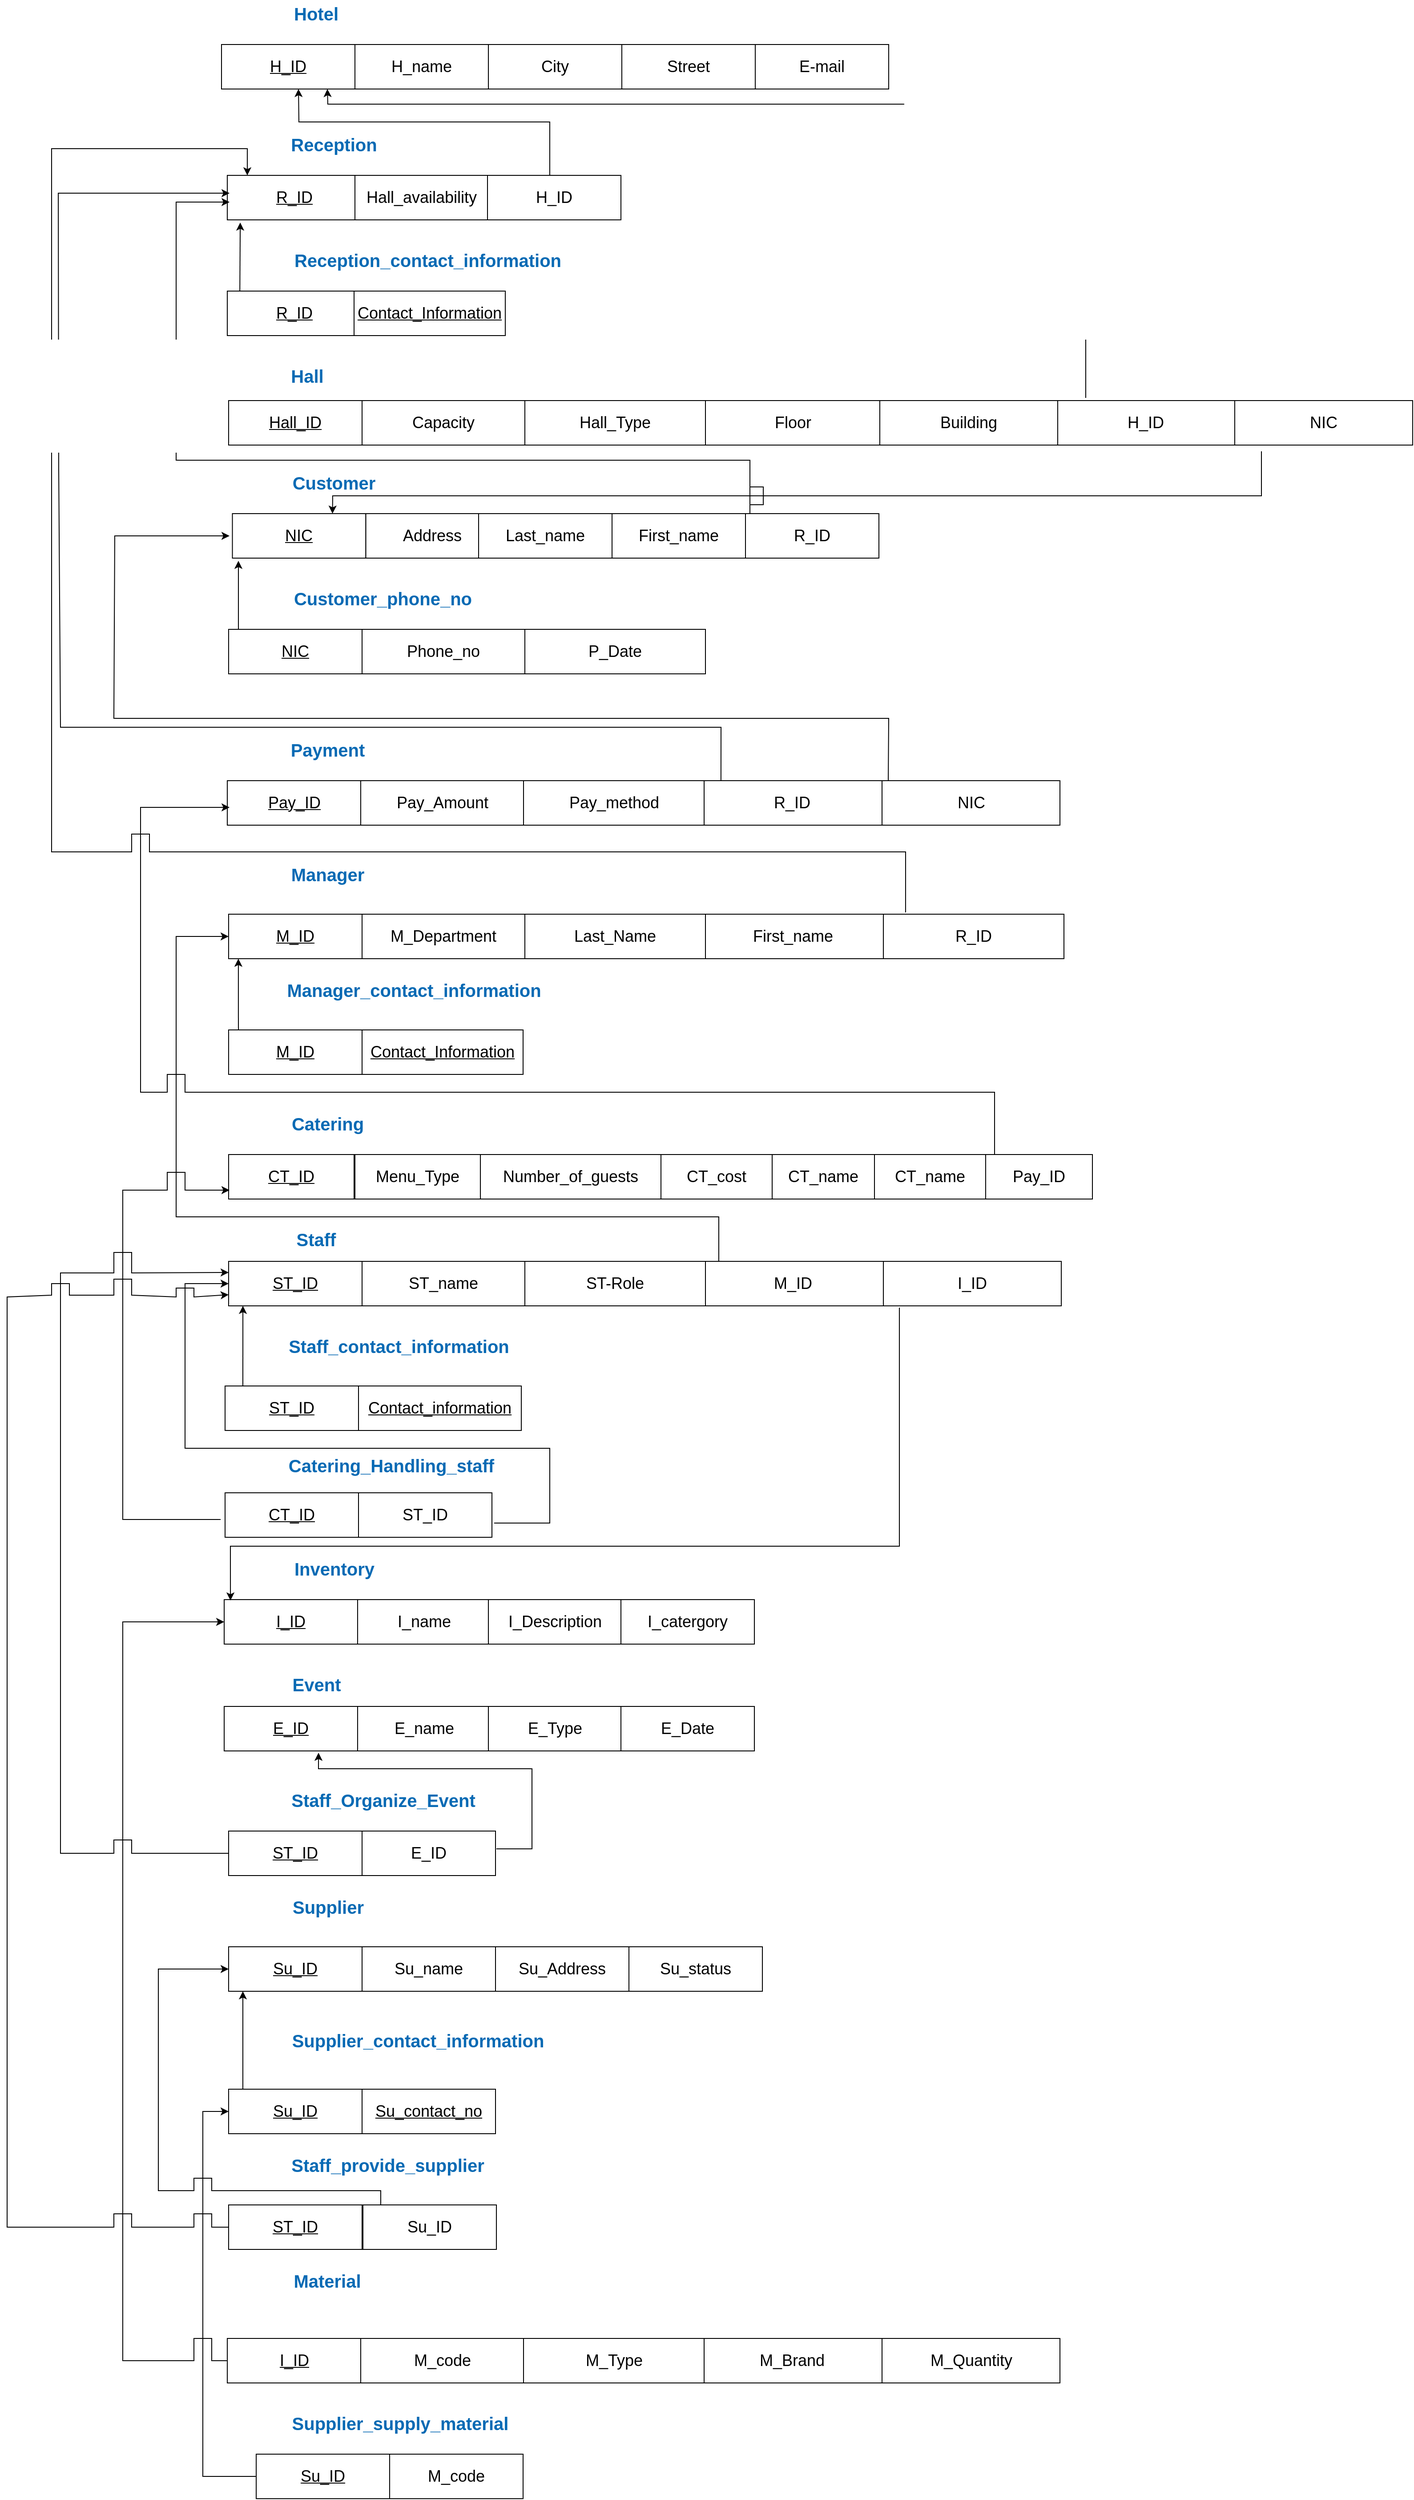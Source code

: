<mxfile version="20.8.16" type="device"><diagram name="Page-1" id="gfE43k25Fu0gXz7qW5rP"><mxGraphModel dx="6961" dy="2128" grid="1" gridSize="10" guides="1" tooltips="1" connect="1" arrows="1" fold="1" page="1" pageScale="1" pageWidth="827" pageHeight="1169" math="0" shadow="0"><root><mxCell id="0"/><mxCell id="1" parent="0"/><mxCell id="5prOxgu2wk9TCK6pIHl--3" value="&lt;font style=&quot;font-size: 18px;&quot;&gt;&lt;u&gt;H_ID&lt;/u&gt;&lt;/font&gt;" style="rounded=0;whiteSpace=wrap;html=1;align=center;" parent="1" vertex="1"><mxGeometry x="-1909" y="80" width="150" height="50" as="geometry"/></mxCell><mxCell id="5prOxgu2wk9TCK6pIHl--4" value="Hotel" style="text;html=1;align=center;verticalAlign=middle;whiteSpace=wrap;rounded=0;fontStyle=1;fontSize=20;fontColor=#086ab4;" parent="1" vertex="1"><mxGeometry x="-1910" y="30" width="215" height="30" as="geometry"/></mxCell><mxCell id="5prOxgu2wk9TCK6pIHl--7" value="&lt;span style=&quot;font-size: 18px;&quot;&gt;City&lt;/span&gt;" style="rounded=0;whiteSpace=wrap;html=1;align=center;" parent="1" vertex="1"><mxGeometry x="-1609" y="80" width="150" height="50" as="geometry"/></mxCell><mxCell id="5prOxgu2wk9TCK6pIHl--10" value="&lt;span style=&quot;font-size: 18px;&quot;&gt;Street&lt;/span&gt;" style="rounded=0;whiteSpace=wrap;html=1;align=center;" parent="1" vertex="1"><mxGeometry x="-1459" y="80" width="150" height="50" as="geometry"/></mxCell><mxCell id="5prOxgu2wk9TCK6pIHl--11" value="&lt;span style=&quot;font-size: 18px;&quot;&gt;H_name&lt;/span&gt;" style="rounded=0;whiteSpace=wrap;html=1;align=center;" parent="1" vertex="1"><mxGeometry x="-1759" y="80" width="150" height="50" as="geometry"/></mxCell><mxCell id="5prOxgu2wk9TCK6pIHl--15" value="&lt;font style=&quot;font-size: 18px;&quot;&gt;E-mail&lt;/font&gt;" style="rounded=0;whiteSpace=wrap;html=1;align=center;" parent="1" vertex="1"><mxGeometry x="-1309" y="80" width="150" height="50" as="geometry"/></mxCell><mxCell id="5prOxgu2wk9TCK6pIHl--16" value="&lt;span style=&quot;font-size: 18px;&quot;&gt;&lt;u&gt;R_ID&lt;/u&gt;&lt;/span&gt;" style="rounded=0;whiteSpace=wrap;html=1;align=center;" parent="1" vertex="1"><mxGeometry x="-1902.5" y="227" width="150" height="50" as="geometry"/></mxCell><mxCell id="5prOxgu2wk9TCK6pIHl--20" value="&lt;font style=&quot;font-size: 18px;&quot;&gt;Hall_availability&lt;/font&gt;" style="rounded=0;whiteSpace=wrap;html=1;align=center;" parent="1" vertex="1"><mxGeometry x="-1759" y="227" width="150" height="50" as="geometry"/></mxCell><mxCell id="5prOxgu2wk9TCK6pIHl--21" value="Reception" style="text;html=1;align=center;verticalAlign=middle;whiteSpace=wrap;rounded=0;fontStyle=1;fontSize=20;fontColor=#086ab4;" parent="1" vertex="1"><mxGeometry x="-1890" y="177" width="215" height="30" as="geometry"/></mxCell><mxCell id="5prOxgu2wk9TCK6pIHl--22" value="&lt;span style=&quot;font-size: 18px;&quot;&gt;&lt;u&gt;R_ID&lt;/u&gt;&lt;/span&gt;" style="rounded=0;whiteSpace=wrap;html=1;align=center;" parent="1" vertex="1"><mxGeometry x="-1902.5" y="357" width="150" height="50" as="geometry"/></mxCell><mxCell id="5prOxgu2wk9TCK6pIHl--23" value="Reception_contact_information" style="text;html=1;align=center;verticalAlign=middle;whiteSpace=wrap;rounded=0;fontStyle=1;fontSize=20;fontColor=#086ab4;" parent="1" vertex="1"><mxGeometry x="-1858.5" y="307" width="362" height="30" as="geometry"/></mxCell><mxCell id="5prOxgu2wk9TCK6pIHl--26" value="&lt;span style=&quot;font-size: 18px;&quot;&gt;&lt;u&gt;Contact_Information&lt;/u&gt;&lt;/span&gt;" style="rounded=0;whiteSpace=wrap;html=1;align=center;" parent="1" vertex="1"><mxGeometry x="-1760" y="357" width="170" height="50" as="geometry"/></mxCell><mxCell id="5prOxgu2wk9TCK6pIHl--28" value="&lt;font style=&quot;font-size: 18px;&quot;&gt;&lt;u&gt;Hall_ID&lt;/u&gt;&lt;/font&gt;" style="rounded=0;whiteSpace=wrap;html=1;align=center;" parent="1" vertex="1"><mxGeometry x="-1901" y="480" width="150" height="50" as="geometry"/></mxCell><mxCell id="5prOxgu2wk9TCK6pIHl--29" value="&lt;span style=&quot;font-size: 18px;&quot;&gt;Floor&lt;/span&gt;" style="rounded=0;whiteSpace=wrap;html=1;align=center;" parent="1" vertex="1"><mxGeometry x="-1368" y="480" width="203" height="50" as="geometry"/></mxCell><mxCell id="5prOxgu2wk9TCK6pIHl--30" value="&lt;span style=&quot;font-size: 18px;&quot;&gt;H_ID&lt;/span&gt;" style="rounded=0;whiteSpace=wrap;html=1;align=center;" parent="1" vertex="1"><mxGeometry x="-970" y="480" width="200" height="50" as="geometry"/></mxCell><mxCell id="5prOxgu2wk9TCK6pIHl--31" value="&lt;span style=&quot;font-size: 18px;&quot;&gt;Capacity&lt;/span&gt;" style="rounded=0;whiteSpace=wrap;html=1;align=center;" parent="1" vertex="1"><mxGeometry x="-1751" y="480" width="183" height="50" as="geometry"/></mxCell><mxCell id="5prOxgu2wk9TCK6pIHl--33" value="Hall" style="text;html=1;align=center;verticalAlign=middle;whiteSpace=wrap;rounded=0;fontStyle=1;fontSize=20;fontColor=#086ab4;" parent="1" vertex="1"><mxGeometry x="-1920" y="437" width="215" height="30" as="geometry"/></mxCell><mxCell id="5prOxgu2wk9TCK6pIHl--34" value="&lt;span style=&quot;font-size: 18px;&quot;&gt;Hall_Type&lt;/span&gt;" style="rounded=0;whiteSpace=wrap;html=1;align=center;" parent="1" vertex="1"><mxGeometry x="-1568" y="480" width="203" height="50" as="geometry"/></mxCell><mxCell id="5prOxgu2wk9TCK6pIHl--40" value="Customer" style="text;html=1;align=center;verticalAlign=middle;whiteSpace=wrap;rounded=0;fontStyle=1;fontSize=20;fontColor=#086ab4;" parent="1" vertex="1"><mxGeometry x="-1890" y="557" width="215" height="30" as="geometry"/></mxCell><mxCell id="5prOxgu2wk9TCK6pIHl--41" value="&lt;u style=&quot;font-size: 18px;&quot;&gt;NIC&lt;/u&gt;" style="rounded=0;whiteSpace=wrap;html=1;align=center;" parent="1" vertex="1"><mxGeometry x="-1896.75" y="607" width="150" height="50" as="geometry"/></mxCell><mxCell id="5prOxgu2wk9TCK6pIHl--42" value="&lt;span style=&quot;font-size: 18px;&quot;&gt;Address&lt;/span&gt;" style="rounded=0;whiteSpace=wrap;html=1;align=center;" parent="1" vertex="1"><mxGeometry x="-1746.75" y="607" width="150" height="50" as="geometry"/></mxCell><mxCell id="5prOxgu2wk9TCK6pIHl--43" value="Customer_phone_no" style="text;html=1;align=center;verticalAlign=middle;whiteSpace=wrap;rounded=0;fontStyle=1;fontSize=20;fontColor=#086ab4;" parent="1" vertex="1"><mxGeometry x="-1835" y="687" width="215" height="30" as="geometry"/></mxCell><mxCell id="5prOxgu2wk9TCK6pIHl--44" value="&lt;font style=&quot;font-size: 18px;&quot;&gt;&lt;u&gt;NIC&lt;/u&gt;&lt;/font&gt;" style="rounded=0;whiteSpace=wrap;html=1;align=center;" parent="1" vertex="1"><mxGeometry x="-1901" y="737" width="150" height="50" as="geometry"/></mxCell><mxCell id="5prOxgu2wk9TCK6pIHl--47" value="&lt;span style=&quot;font-size: 18px;&quot;&gt;Phone_no&lt;/span&gt;" style="rounded=0;whiteSpace=wrap;html=1;align=center;" parent="1" vertex="1"><mxGeometry x="-1751" y="737" width="183" height="50" as="geometry"/></mxCell><mxCell id="5prOxgu2wk9TCK6pIHl--48" value="&lt;span style=&quot;font-size: 18px;&quot;&gt;P_Date&lt;/span&gt;" style="rounded=0;whiteSpace=wrap;html=1;align=center;" parent="1" vertex="1"><mxGeometry x="-1568" y="737" width="203" height="50" as="geometry"/></mxCell><mxCell id="5prOxgu2wk9TCK6pIHl--49" value="Payment" style="text;html=1;align=center;verticalAlign=middle;whiteSpace=wrap;rounded=0;fontStyle=1;fontSize=20;fontColor=#086ab4;" parent="1" vertex="1"><mxGeometry x="-1896.75" y="857" width="215" height="30" as="geometry"/></mxCell><mxCell id="5prOxgu2wk9TCK6pIHl--59" value="Manager" style="text;html=1;align=center;verticalAlign=middle;whiteSpace=wrap;rounded=0;fontStyle=1;fontSize=20;fontColor=#086ab4;" parent="1" vertex="1"><mxGeometry x="-1896.75" y="997" width="215" height="30" as="geometry"/></mxCell><mxCell id="5prOxgu2wk9TCK6pIHl--60" value="&lt;u style=&quot;font-size: 18px;&quot;&gt;M_ID&lt;/u&gt;" style="rounded=0;whiteSpace=wrap;html=1;align=center;" parent="1" vertex="1"><mxGeometry x="-1901" y="1057" width="150" height="50" as="geometry"/></mxCell><mxCell id="5prOxgu2wk9TCK6pIHl--61" value="&lt;span style=&quot;font-size: 18px;&quot;&gt;First_name&lt;/span&gt;" style="rounded=0;whiteSpace=wrap;html=1;align=center;" parent="1" vertex="1"><mxGeometry x="-1368" y="1057" width="203" height="50" as="geometry"/></mxCell><mxCell id="5prOxgu2wk9TCK6pIHl--63" value="&lt;span style=&quot;font-size: 18px;&quot;&gt;M_Department&lt;/span&gt;" style="rounded=0;whiteSpace=wrap;html=1;align=center;" parent="1" vertex="1"><mxGeometry x="-1751" y="1057" width="183" height="50" as="geometry"/></mxCell><mxCell id="5prOxgu2wk9TCK6pIHl--64" value="&lt;span style=&quot;font-size: 18px;&quot;&gt;Last_Name&lt;/span&gt;" style="rounded=0;whiteSpace=wrap;html=1;align=center;" parent="1" vertex="1"><mxGeometry x="-1568" y="1057" width="203" height="50" as="geometry"/></mxCell><mxCell id="5prOxgu2wk9TCK6pIHl--67" value="Manager_contact_information" style="text;html=1;align=center;verticalAlign=middle;whiteSpace=wrap;rounded=0;fontStyle=1;fontSize=20;fontColor=#086ab4;" parent="1" vertex="1"><mxGeometry x="-1800" y="1127" width="215" height="30" as="geometry"/></mxCell><mxCell id="5prOxgu2wk9TCK6pIHl--68" value="Catering" style="text;html=1;align=center;verticalAlign=middle;whiteSpace=wrap;rounded=0;fontStyle=1;fontSize=20;fontColor=#086ab4;" parent="1" vertex="1"><mxGeometry x="-1896.75" y="1277" width="215" height="30" as="geometry"/></mxCell><mxCell id="5prOxgu2wk9TCK6pIHl--70" value="&lt;span style=&quot;font-size: 18px;&quot;&gt;&lt;u&gt;CT_ID&lt;/u&gt;&lt;/span&gt;" style="rounded=0;whiteSpace=wrap;html=1;align=center;" parent="1" vertex="1"><mxGeometry x="-1901" y="1327" width="141" height="50" as="geometry"/></mxCell><mxCell id="5prOxgu2wk9TCK6pIHl--71" value="&lt;span style=&quot;font-size: 18px;&quot;&gt;CT_cost&lt;/span&gt;" style="rounded=0;whiteSpace=wrap;html=1;align=center;" parent="1" vertex="1"><mxGeometry x="-1415" y="1327" width="125" height="50" as="geometry"/></mxCell><mxCell id="5prOxgu2wk9TCK6pIHl--72" value="&lt;span style=&quot;font-size: 18px;&quot;&gt;CT_name&lt;/span&gt;" style="rounded=0;whiteSpace=wrap;html=1;align=center;" parent="1" vertex="1"><mxGeometry x="-1290" y="1327" width="115" height="50" as="geometry"/></mxCell><mxCell id="5prOxgu2wk9TCK6pIHl--73" value="&lt;span style=&quot;font-size: 18px;&quot;&gt;Menu_Type&lt;/span&gt;" style="rounded=0;whiteSpace=wrap;html=1;align=center;" parent="1" vertex="1"><mxGeometry x="-1759" y="1327" width="141" height="50" as="geometry"/></mxCell><mxCell id="5prOxgu2wk9TCK6pIHl--74" value="&lt;span style=&quot;font-size: 18px;&quot;&gt;Number_of_guests&lt;/span&gt;" style="rounded=0;whiteSpace=wrap;html=1;align=center;" parent="1" vertex="1"><mxGeometry x="-1618" y="1327" width="203" height="50" as="geometry"/></mxCell><mxCell id="5prOxgu2wk9TCK6pIHl--75" value="Staff" style="text;html=1;align=center;verticalAlign=middle;whiteSpace=wrap;rounded=0;fontStyle=1;fontSize=20;fontColor=#086ab4;" parent="1" vertex="1"><mxGeometry x="-1910" y="1407" width="215" height="30" as="geometry"/></mxCell><mxCell id="5prOxgu2wk9TCK6pIHl--78" value="Staff_contact_information" style="text;html=1;align=center;verticalAlign=middle;whiteSpace=wrap;rounded=0;fontStyle=1;fontSize=20;fontColor=#086ab4;" parent="1" vertex="1"><mxGeometry x="-1817.5" y="1527" width="215" height="30" as="geometry"/></mxCell><mxCell id="5prOxgu2wk9TCK6pIHl--79" value="&lt;span style=&quot;font-size: 18px;&quot;&gt;&lt;u&gt;ST_ID&lt;/u&gt;&lt;/span&gt;" style="rounded=0;whiteSpace=wrap;html=1;align=center;" parent="1" vertex="1"><mxGeometry x="-1905" y="1587" width="150" height="50" as="geometry"/></mxCell><mxCell id="5prOxgu2wk9TCK6pIHl--82" value="&lt;span style=&quot;font-size: 18px;&quot;&gt;&lt;u&gt;Contact_information&lt;/u&gt;&lt;/span&gt;" style="rounded=0;whiteSpace=wrap;html=1;align=center;" parent="1" vertex="1"><mxGeometry x="-1755" y="1587" width="183" height="50" as="geometry"/></mxCell><mxCell id="5prOxgu2wk9TCK6pIHl--84" value="Catering_Handling_staff" style="text;html=1;align=center;verticalAlign=middle;whiteSpace=wrap;rounded=0;fontStyle=1;fontSize=20;fontColor=#086ab4;" parent="1" vertex="1"><mxGeometry x="-1868" y="1661" width="300" height="30" as="geometry"/></mxCell><mxCell id="5prOxgu2wk9TCK6pIHl--86" value="&lt;u style=&quot;font-size: 18px;&quot;&gt;CT_ID&lt;/u&gt;" style="rounded=0;whiteSpace=wrap;html=1;align=center;" parent="1" vertex="1"><mxGeometry x="-1905" y="1707" width="150" height="50" as="geometry"/></mxCell><mxCell id="5prOxgu2wk9TCK6pIHl--87" value="&lt;span style=&quot;font-size: 18px;&quot;&gt;ST_ID&lt;/span&gt;" style="rounded=0;whiteSpace=wrap;html=1;align=center;" parent="1" vertex="1"><mxGeometry x="-1755" y="1707" width="150" height="50" as="geometry"/></mxCell><mxCell id="5prOxgu2wk9TCK6pIHl--88" value="Inventory" style="text;html=1;align=center;verticalAlign=middle;whiteSpace=wrap;rounded=0;fontStyle=1;fontSize=20;fontColor=#086ab4;" parent="1" vertex="1"><mxGeometry x="-1932.5" y="1777" width="300" height="30" as="geometry"/></mxCell><mxCell id="5prOxgu2wk9TCK6pIHl--89" value="&lt;u style=&quot;font-size: 18px;&quot;&gt;I_ID&lt;/u&gt;" style="rounded=0;whiteSpace=wrap;html=1;align=center;" parent="1" vertex="1"><mxGeometry x="-1906" y="1827" width="150" height="50" as="geometry"/></mxCell><mxCell id="5prOxgu2wk9TCK6pIHl--90" value="&lt;span style=&quot;font-size: 18px;&quot;&gt;I_name&lt;/span&gt;" style="rounded=0;whiteSpace=wrap;html=1;align=center;" parent="1" vertex="1"><mxGeometry x="-1756" y="1827" width="150" height="50" as="geometry"/></mxCell><mxCell id="5prOxgu2wk9TCK6pIHl--91" value="Event" style="text;html=1;align=center;verticalAlign=middle;whiteSpace=wrap;rounded=0;fontStyle=1;fontSize=20;fontColor=#086ab4;" parent="1" vertex="1"><mxGeometry x="-1952.5" y="1907" width="300" height="30" as="geometry"/></mxCell><mxCell id="5prOxgu2wk9TCK6pIHl--96" value="Supplier" style="text;html=1;align=center;verticalAlign=middle;whiteSpace=wrap;rounded=0;fontStyle=1;fontSize=20;fontColor=#086ab4;" parent="1" vertex="1"><mxGeometry x="-1939.25" y="2157" width="300" height="30" as="geometry"/></mxCell><mxCell id="5prOxgu2wk9TCK6pIHl--97" value="&lt;u style=&quot;font-size: 18px;&quot;&gt;Su_ID&lt;/u&gt;" style="rounded=0;whiteSpace=wrap;html=1;align=center;" parent="1" vertex="1"><mxGeometry x="-1901" y="2217" width="150" height="50" as="geometry"/></mxCell><mxCell id="5prOxgu2wk9TCK6pIHl--98" value="&lt;span style=&quot;font-size: 18px;&quot;&gt;Su_name&lt;/span&gt;" style="rounded=0;whiteSpace=wrap;html=1;align=center;" parent="1" vertex="1"><mxGeometry x="-1751" y="2217" width="150" height="50" as="geometry"/></mxCell><mxCell id="5prOxgu2wk9TCK6pIHl--99" value="Supplier_contact_information" style="text;html=1;align=center;verticalAlign=middle;whiteSpace=wrap;rounded=0;fontStyle=1;fontSize=20;fontColor=#086ab4;" parent="1" vertex="1"><mxGeometry x="-1838.5" y="2307" width="300" height="30" as="geometry"/></mxCell><mxCell id="5prOxgu2wk9TCK6pIHl--102" value="Staff_Organize_Event" style="text;html=1;align=center;verticalAlign=middle;whiteSpace=wrap;rounded=0;fontStyle=1;fontSize=20;fontColor=#086ab4;" parent="1" vertex="1"><mxGeometry x="-1877.5" y="2037" width="300" height="30" as="geometry"/></mxCell><mxCell id="5prOxgu2wk9TCK6pIHl--103" value="&lt;u style=&quot;font-size: 18px;&quot;&gt;ST_ID&lt;/u&gt;" style="rounded=0;whiteSpace=wrap;html=1;align=center;" parent="1" vertex="1"><mxGeometry x="-1901" y="2087" width="150" height="50" as="geometry"/></mxCell><mxCell id="5prOxgu2wk9TCK6pIHl--104" value="&lt;span style=&quot;font-size: 18px;&quot;&gt;E_ID&lt;/span&gt;" style="rounded=0;whiteSpace=wrap;html=1;align=center;" parent="1" vertex="1"><mxGeometry x="-1751" y="2087" width="150" height="50" as="geometry"/></mxCell><mxCell id="dpIwAR9enGN6IRgGqqNB-1" value="&lt;font style=&quot;font-size: 18px;&quot;&gt;H_ID&lt;/font&gt;" style="rounded=0;whiteSpace=wrap;html=1;align=center;" parent="1" vertex="1"><mxGeometry x="-1610" y="227" width="150" height="50" as="geometry"/></mxCell><mxCell id="dpIwAR9enGN6IRgGqqNB-4" value="" style="endArrow=classic;html=1;rounded=0;" parent="1" edge="1"><mxGeometry width="50" height="50" relative="1" as="geometry"><mxPoint x="-1540" y="227" as="sourcePoint"/><mxPoint x="-1822.5" y="130" as="targetPoint"/><Array as="points"><mxPoint x="-1540" y="167"/><mxPoint x="-1822" y="167"/></Array></mxGeometry></mxCell><mxCell id="dpIwAR9enGN6IRgGqqNB-5" value="" style="endArrow=classic;html=1;rounded=0;exitX=0.094;exitY=0;exitDx=0;exitDy=0;exitPerimeter=0;entryX=0.097;entryY=1.06;entryDx=0;entryDy=0;entryPerimeter=0;" parent="1" source="5prOxgu2wk9TCK6pIHl--22" target="5prOxgu2wk9TCK6pIHl--16" edge="1"><mxGeometry width="50" height="50" relative="1" as="geometry"><mxPoint x="-1896" y="347" as="sourcePoint"/><mxPoint x="-1888" y="287" as="targetPoint"/><Array as="points"/></mxGeometry></mxCell><mxCell id="7gBAlLhj_SqBRd9Tx1Sm-1" value="&lt;span style=&quot;font-size: 18px;&quot;&gt;Building&lt;/span&gt;" style="rounded=0;whiteSpace=wrap;html=1;align=center;" vertex="1" parent="1"><mxGeometry x="-1169" y="480" width="200" height="50" as="geometry"/></mxCell><mxCell id="7gBAlLhj_SqBRd9Tx1Sm-2" value="&lt;span style=&quot;font-size: 18px;&quot;&gt;NIC&lt;/span&gt;" style="rounded=0;whiteSpace=wrap;html=1;align=center;" vertex="1" parent="1"><mxGeometry x="-770" y="480" width="200" height="50" as="geometry"/></mxCell><mxCell id="7gBAlLhj_SqBRd9Tx1Sm-3" value="&lt;span style=&quot;font-size: 18px;&quot;&gt;Last_name&lt;/span&gt;" style="rounded=0;whiteSpace=wrap;html=1;align=center;" vertex="1" parent="1"><mxGeometry x="-1620" y="607" width="150" height="50" as="geometry"/></mxCell><mxCell id="7gBAlLhj_SqBRd9Tx1Sm-4" value="&lt;span style=&quot;font-size: 18px;&quot;&gt;First_name&lt;/span&gt;" style="rounded=0;whiteSpace=wrap;html=1;align=center;" vertex="1" parent="1"><mxGeometry x="-1470" y="607" width="150" height="50" as="geometry"/></mxCell><mxCell id="7gBAlLhj_SqBRd9Tx1Sm-5" value="&lt;span style=&quot;font-size: 18px;&quot;&gt;R_ID&lt;/span&gt;" style="rounded=0;whiteSpace=wrap;html=1;align=center;" vertex="1" parent="1"><mxGeometry x="-1320" y="607" width="150" height="50" as="geometry"/></mxCell><mxCell id="7gBAlLhj_SqBRd9Tx1Sm-6" value="" style="endArrow=classic;html=1;rounded=0;entryX=0.017;entryY=0.6;entryDx=0;entryDy=0;entryPerimeter=0;" edge="1" parent="1" target="5prOxgu2wk9TCK6pIHl--16"><mxGeometry width="50" height="50" relative="1" as="geometry"><mxPoint x="-1315" y="577" as="sourcePoint"/><mxPoint x="-1910" y="257" as="targetPoint"/><Array as="points"><mxPoint x="-1300" y="577"/><mxPoint x="-1300" y="597"/><mxPoint x="-1315" y="597"/><mxPoint x="-1315" y="607"/><mxPoint x="-1315" y="547"/><mxPoint x="-1960" y="547"/><mxPoint x="-1960" y="257"/></Array></mxGeometry></mxCell><mxCell id="7gBAlLhj_SqBRd9Tx1Sm-8" value="" style="endArrow=classic;html=1;rounded=0;" edge="1" parent="1"><mxGeometry width="50" height="50" relative="1" as="geometry"><mxPoint x="-937.5" y="477" as="sourcePoint"/><mxPoint x="-1790" y="130" as="targetPoint"/><Array as="points"><mxPoint x="-937.5" y="157"/><mxPoint x="-937" y="147"/><mxPoint x="-1789.5" y="147"/></Array></mxGeometry></mxCell><mxCell id="7gBAlLhj_SqBRd9Tx1Sm-9" value="" style="endArrow=classic;html=1;rounded=0;entryX=0.75;entryY=0;entryDx=0;entryDy=0;" edge="1" parent="1" target="5prOxgu2wk9TCK6pIHl--41"><mxGeometry width="50" height="50" relative="1" as="geometry"><mxPoint x="-740" y="537" as="sourcePoint"/><mxPoint x="-1814.25" y="607" as="targetPoint"/><Array as="points"><mxPoint x="-740" y="557"/><mxPoint x="-740" y="587"/><mxPoint x="-1784" y="587"/></Array></mxGeometry></mxCell><mxCell id="7gBAlLhj_SqBRd9Tx1Sm-14" value="" style="endArrow=classic;html=1;rounded=0;exitX=0.108;exitY=0.2;exitDx=0;exitDy=0;exitPerimeter=0;entryX=0.017;entryY=0.4;entryDx=0;entryDy=0;entryPerimeter=0;" edge="1" parent="1" source="7gBAlLhj_SqBRd9Tx1Sm-18" target="5prOxgu2wk9TCK6pIHl--16"><mxGeometry width="50" height="50" relative="1" as="geometry"><mxPoint x="-1347.5" y="862" as="sourcePoint"/><mxPoint x="-1910" y="247" as="targetPoint"/><Array as="points"><mxPoint x="-1347.5" y="847"/><mxPoint x="-1717.5" y="847"/><mxPoint x="-2090" y="847"/><mxPoint x="-2092" y="557"/><mxPoint x="-2092.5" y="247"/></Array></mxGeometry></mxCell><mxCell id="7gBAlLhj_SqBRd9Tx1Sm-17" value="&lt;font style=&quot;font-size: 18px;&quot;&gt;&lt;u&gt;Pay_ID&lt;/u&gt;&lt;/font&gt;" style="rounded=0;whiteSpace=wrap;html=1;align=center;" vertex="1" parent="1"><mxGeometry x="-1902.5" y="907" width="150" height="50" as="geometry"/></mxCell><mxCell id="7gBAlLhj_SqBRd9Tx1Sm-18" value="&lt;span style=&quot;font-size: 18px;&quot;&gt;R_ID&lt;/span&gt;" style="rounded=0;whiteSpace=wrap;html=1;align=center;" vertex="1" parent="1"><mxGeometry x="-1369.5" y="907" width="203" height="50" as="geometry"/></mxCell><mxCell id="7gBAlLhj_SqBRd9Tx1Sm-19" value="&lt;span style=&quot;font-size: 18px;&quot;&gt;NIC&lt;/span&gt;" style="rounded=0;whiteSpace=wrap;html=1;align=center;" vertex="1" parent="1"><mxGeometry x="-1166.5" y="907" width="200" height="50" as="geometry"/></mxCell><mxCell id="7gBAlLhj_SqBRd9Tx1Sm-20" value="&lt;span style=&quot;font-size: 18px;&quot;&gt;Pay_Amount&lt;/span&gt;" style="rounded=0;whiteSpace=wrap;html=1;align=center;" vertex="1" parent="1"><mxGeometry x="-1752.5" y="907" width="183" height="50" as="geometry"/></mxCell><mxCell id="7gBAlLhj_SqBRd9Tx1Sm-21" value="&lt;span style=&quot;font-size: 18px;&quot;&gt;Pay_method&lt;/span&gt;" style="rounded=0;whiteSpace=wrap;html=1;align=center;" vertex="1" parent="1"><mxGeometry x="-1569.5" y="907" width="203" height="50" as="geometry"/></mxCell><mxCell id="7gBAlLhj_SqBRd9Tx1Sm-22" value="" style="endArrow=classic;html=1;rounded=0;" edge="1" parent="1"><mxGeometry width="50" height="50" relative="1" as="geometry"><mxPoint x="-1159.5" y="907" as="sourcePoint"/><mxPoint x="-1900" y="632" as="targetPoint"/><Array as="points"><mxPoint x="-1159" y="837"/><mxPoint x="-2030" y="837"/><mxPoint x="-2029" y="632"/></Array></mxGeometry></mxCell><mxCell id="7gBAlLhj_SqBRd9Tx1Sm-23" value="" style="endArrow=classic;html=1;rounded=0;entryX=0.045;entryY=1.06;entryDx=0;entryDy=0;entryPerimeter=0;" edge="1" parent="1" target="5prOxgu2wk9TCK6pIHl--41"><mxGeometry width="50" height="50" relative="1" as="geometry"><mxPoint x="-1890" y="737" as="sourcePoint"/><mxPoint x="-1840" y="687" as="targetPoint"/></mxGeometry></mxCell><mxCell id="7gBAlLhj_SqBRd9Tx1Sm-24" value="&lt;span style=&quot;font-size: 18px;&quot;&gt;R_ID&lt;/span&gt;" style="rounded=0;whiteSpace=wrap;html=1;align=center;" vertex="1" parent="1"><mxGeometry x="-1165" y="1057" width="203" height="50" as="geometry"/></mxCell><mxCell id="7gBAlLhj_SqBRd9Tx1Sm-25" value="" style="endArrow=classic;html=1;rounded=0;exitX=0.123;exitY=-0.04;exitDx=0;exitDy=0;exitPerimeter=0;entryX=0.15;entryY=0;entryDx=0;entryDy=0;entryPerimeter=0;" edge="1" parent="1" source="7gBAlLhj_SqBRd9Tx1Sm-24" target="5prOxgu2wk9TCK6pIHl--16"><mxGeometry width="50" height="50" relative="1" as="geometry"><mxPoint x="-1140" y="1017" as="sourcePoint"/><mxPoint x="-1900" y="197" as="targetPoint"/><Array as="points"><mxPoint x="-1140" y="987"/><mxPoint x="-1990" y="987"/><mxPoint x="-1990" y="967"/><mxPoint x="-2010" y="967"/><mxPoint x="-2010" y="987"/><mxPoint x="-2100" y="987"/><mxPoint x="-2100" y="197"/><mxPoint x="-1880" y="197"/></Array></mxGeometry></mxCell><mxCell id="7gBAlLhj_SqBRd9Tx1Sm-26" value="&lt;u style=&quot;font-size: 18px;&quot;&gt;M_ID&lt;/u&gt;" style="rounded=0;whiteSpace=wrap;html=1;align=center;" vertex="1" parent="1"><mxGeometry x="-1901" y="1187" width="150" height="50" as="geometry"/></mxCell><mxCell id="7gBAlLhj_SqBRd9Tx1Sm-27" value="&lt;u style=&quot;font-size: 18px;&quot;&gt;Contact_Information&lt;/u&gt;" style="rounded=0;whiteSpace=wrap;html=1;align=center;" vertex="1" parent="1"><mxGeometry x="-1751" y="1187" width="181" height="50" as="geometry"/></mxCell><mxCell id="7gBAlLhj_SqBRd9Tx1Sm-28" value="" style="endArrow=classic;html=1;rounded=0;entryX=0.073;entryY=1;entryDx=0;entryDy=0;entryPerimeter=0;" edge="1" parent="1" target="5prOxgu2wk9TCK6pIHl--60"><mxGeometry width="50" height="50" relative="1" as="geometry"><mxPoint x="-1890" y="1187" as="sourcePoint"/><mxPoint x="-1880" y="1110" as="targetPoint"/></mxGeometry></mxCell><mxCell id="7gBAlLhj_SqBRd9Tx1Sm-29" value="&lt;span style=&quot;font-size: 18px;&quot;&gt;CT_name&lt;/span&gt;" style="rounded=0;whiteSpace=wrap;html=1;align=center;" vertex="1" parent="1"><mxGeometry x="-1175" y="1327" width="125" height="50" as="geometry"/></mxCell><mxCell id="7gBAlLhj_SqBRd9Tx1Sm-32" value="&lt;span style=&quot;font-size: 18px;&quot;&gt;Pay_ID&lt;/span&gt;" style="rounded=0;whiteSpace=wrap;html=1;align=center;" vertex="1" parent="1"><mxGeometry x="-1050" y="1327" width="120" height="50" as="geometry"/></mxCell><mxCell id="7gBAlLhj_SqBRd9Tx1Sm-33" value="" style="endArrow=classic;html=1;rounded=0;entryX=0.017;entryY=0.6;entryDx=0;entryDy=0;entryPerimeter=0;" edge="1" parent="1" target="7gBAlLhj_SqBRd9Tx1Sm-17"><mxGeometry width="50" height="50" relative="1" as="geometry"><mxPoint x="-1040" y="1327" as="sourcePoint"/><mxPoint x="-1910" y="937" as="targetPoint"/><Array as="points"><mxPoint x="-1040" y="1257"/><mxPoint x="-1530" y="1257"/><mxPoint x="-1950" y="1257"/><mxPoint x="-1950" y="1237"/><mxPoint x="-1970" y="1237"/><mxPoint x="-1970" y="1257"/><mxPoint x="-2000" y="1257"/><mxPoint x="-2000" y="937"/></Array></mxGeometry></mxCell><mxCell id="7gBAlLhj_SqBRd9Tx1Sm-35" value="&lt;span style=&quot;font-size: 18px;&quot;&gt;&lt;u&gt;ST_ID&lt;/u&gt;&lt;/span&gt;" style="rounded=0;whiteSpace=wrap;html=1;align=center;" vertex="1" parent="1"><mxGeometry x="-1901" y="1447" width="150" height="50" as="geometry"/></mxCell><mxCell id="7gBAlLhj_SqBRd9Tx1Sm-36" value="&lt;span style=&quot;font-size: 18px;&quot;&gt;M_ID&lt;/span&gt;" style="rounded=0;whiteSpace=wrap;html=1;align=center;" vertex="1" parent="1"><mxGeometry x="-1368" y="1447" width="203" height="50" as="geometry"/></mxCell><mxCell id="7gBAlLhj_SqBRd9Tx1Sm-37" value="&lt;span style=&quot;font-size: 18px;&quot;&gt;I_ID&lt;/span&gt;" style="rounded=0;whiteSpace=wrap;html=1;align=center;" vertex="1" parent="1"><mxGeometry x="-1165" y="1447" width="200" height="50" as="geometry"/></mxCell><mxCell id="7gBAlLhj_SqBRd9Tx1Sm-38" value="&lt;span style=&quot;font-size: 18px;&quot;&gt;ST_name&lt;/span&gt;" style="rounded=0;whiteSpace=wrap;html=1;align=center;" vertex="1" parent="1"><mxGeometry x="-1751" y="1447" width="183" height="50" as="geometry"/></mxCell><mxCell id="7gBAlLhj_SqBRd9Tx1Sm-39" value="&lt;span style=&quot;font-size: 18px;&quot;&gt;ST-Role&lt;/span&gt;" style="rounded=0;whiteSpace=wrap;html=1;align=center;" vertex="1" parent="1"><mxGeometry x="-1568" y="1447" width="203" height="50" as="geometry"/></mxCell><mxCell id="7gBAlLhj_SqBRd9Tx1Sm-41" value="" style="endArrow=classic;html=1;rounded=0;entryX=0;entryY=0.5;entryDx=0;entryDy=0;" edge="1" parent="1" target="5prOxgu2wk9TCK6pIHl--60"><mxGeometry width="50" height="50" relative="1" as="geometry"><mxPoint x="-1350" y="1447" as="sourcePoint"/><mxPoint x="-1970" y="1067" as="targetPoint"/><Array as="points"><mxPoint x="-1350" y="1397"/><mxPoint x="-1960" y="1397"/><mxPoint x="-1960" y="1237"/><mxPoint x="-1960" y="1082"/></Array></mxGeometry></mxCell><mxCell id="7gBAlLhj_SqBRd9Tx1Sm-43" value="" style="endArrow=classic;html=1;rounded=0;entryX=0.107;entryY=1;entryDx=0;entryDy=0;entryPerimeter=0;" edge="1" parent="1" target="7gBAlLhj_SqBRd9Tx1Sm-35"><mxGeometry width="50" height="50" relative="1" as="geometry"><mxPoint x="-1885" y="1587" as="sourcePoint"/><mxPoint x="-1835" y="1537" as="targetPoint"/></mxGeometry></mxCell><mxCell id="7gBAlLhj_SqBRd9Tx1Sm-44" value="" style="endArrow=classic;html=1;rounded=0;entryX=0;entryY=0.5;entryDx=0;entryDy=0;" edge="1" parent="1" target="7gBAlLhj_SqBRd9Tx1Sm-35"><mxGeometry width="50" height="50" relative="1" as="geometry"><mxPoint x="-1602.5" y="1741" as="sourcePoint"/><mxPoint x="-1950" y="1467" as="targetPoint"/><Array as="points"><mxPoint x="-1540" y="1741"/><mxPoint x="-1540" y="1657"/><mxPoint x="-1950" y="1657"/><mxPoint x="-1950" y="1472"/></Array></mxGeometry></mxCell><mxCell id="7gBAlLhj_SqBRd9Tx1Sm-45" value="" style="endArrow=classic;html=1;rounded=0;" edge="1" parent="1"><mxGeometry width="50" height="50" relative="1" as="geometry"><mxPoint x="-1910" y="1737" as="sourcePoint"/><mxPoint x="-1900" y="1367" as="targetPoint"/><Array as="points"><mxPoint x="-1960" y="1737"/><mxPoint x="-2020" y="1737"/><mxPoint x="-2020" y="1537"/><mxPoint x="-2020" y="1367"/><mxPoint x="-1970" y="1367"/><mxPoint x="-1970" y="1347"/><mxPoint x="-1950" y="1347"/><mxPoint x="-1950" y="1367"/></Array></mxGeometry></mxCell><mxCell id="7gBAlLhj_SqBRd9Tx1Sm-47" value="&lt;span style=&quot;font-size: 18px;&quot;&gt;I_Description&lt;/span&gt;" style="rounded=0;whiteSpace=wrap;html=1;align=center;" vertex="1" parent="1"><mxGeometry x="-1609" y="1827" width="150" height="50" as="geometry"/></mxCell><mxCell id="7gBAlLhj_SqBRd9Tx1Sm-48" value="&lt;span style=&quot;font-size: 18px;&quot;&gt;I_catergory&lt;/span&gt;" style="rounded=0;whiteSpace=wrap;html=1;align=center;" vertex="1" parent="1"><mxGeometry x="-1460" y="1827" width="150" height="50" as="geometry"/></mxCell><mxCell id="7gBAlLhj_SqBRd9Tx1Sm-50" value="" style="endArrow=classic;html=1;rounded=0;entryX=0.047;entryY=0.02;entryDx=0;entryDy=0;exitX=0.09;exitY=1.04;exitDx=0;exitDy=0;exitPerimeter=0;entryPerimeter=0;" edge="1" parent="1" source="7gBAlLhj_SqBRd9Tx1Sm-37" target="5prOxgu2wk9TCK6pIHl--89"><mxGeometry width="50" height="50" relative="1" as="geometry"><mxPoint x="-1159" y="1607" as="sourcePoint"/><mxPoint x="-1109" y="1557" as="targetPoint"/><Array as="points"><mxPoint x="-1147" y="1767"/><mxPoint x="-1899" y="1767"/></Array></mxGeometry></mxCell><mxCell id="7gBAlLhj_SqBRd9Tx1Sm-51" value="&lt;u style=&quot;font-size: 18px;&quot;&gt;E_ID&lt;/u&gt;" style="rounded=0;whiteSpace=wrap;html=1;align=center;" vertex="1" parent="1"><mxGeometry x="-1906" y="1947" width="150" height="50" as="geometry"/></mxCell><mxCell id="7gBAlLhj_SqBRd9Tx1Sm-52" value="&lt;span style=&quot;font-size: 18px;&quot;&gt;E_name&lt;/span&gt;" style="rounded=0;whiteSpace=wrap;html=1;align=center;" vertex="1" parent="1"><mxGeometry x="-1756" y="1947" width="150" height="50" as="geometry"/></mxCell><mxCell id="7gBAlLhj_SqBRd9Tx1Sm-53" value="&lt;span style=&quot;font-size: 18px;&quot;&gt;E_Type&lt;/span&gt;" style="rounded=0;whiteSpace=wrap;html=1;align=center;" vertex="1" parent="1"><mxGeometry x="-1609" y="1947" width="150" height="50" as="geometry"/></mxCell><mxCell id="7gBAlLhj_SqBRd9Tx1Sm-54" value="&lt;span style=&quot;font-size: 18px;&quot;&gt;E_Date&lt;/span&gt;" style="rounded=0;whiteSpace=wrap;html=1;align=center;" vertex="1" parent="1"><mxGeometry x="-1460" y="1947" width="150" height="50" as="geometry"/></mxCell><mxCell id="7gBAlLhj_SqBRd9Tx1Sm-55" value="" style="endArrow=classic;html=1;rounded=0;entryX=0.707;entryY=1.04;entryDx=0;entryDy=0;entryPerimeter=0;" edge="1" parent="1" target="7gBAlLhj_SqBRd9Tx1Sm-51"><mxGeometry width="50" height="50" relative="1" as="geometry"><mxPoint x="-1600" y="2107" as="sourcePoint"/><mxPoint x="-1720" y="2007" as="targetPoint"/><Array as="points"><mxPoint x="-1560" y="2107"/><mxPoint x="-1560" y="2017"/><mxPoint x="-1800" y="2017"/></Array></mxGeometry></mxCell><mxCell id="7gBAlLhj_SqBRd9Tx1Sm-56" value="" style="endArrow=classic;html=1;rounded=0;exitX=0;exitY=0.5;exitDx=0;exitDy=0;entryX=0;entryY=0.25;entryDx=0;entryDy=0;" edge="1" parent="1" source="5prOxgu2wk9TCK6pIHl--103" target="7gBAlLhj_SqBRd9Tx1Sm-35"><mxGeometry width="50" height="50" relative="1" as="geometry"><mxPoint x="-1991.5" y="1987" as="sourcePoint"/><mxPoint x="-1910" y="1457" as="targetPoint"/><Array as="points"><mxPoint x="-2010" y="2112"/><mxPoint x="-2010" y="2097"/><mxPoint x="-2030" y="2097"/><mxPoint x="-2030" y="2112"/><mxPoint x="-2090" y="2112"/><mxPoint x="-2090" y="1460"/><mxPoint x="-2030" y="1460"/><mxPoint x="-2030" y="1437"/><mxPoint x="-2010" y="1437"/><mxPoint x="-2010" y="1460"/></Array></mxGeometry></mxCell><mxCell id="7gBAlLhj_SqBRd9Tx1Sm-57" value="&lt;span style=&quot;font-size: 18px;&quot;&gt;Su_Address&lt;/span&gt;" style="rounded=0;whiteSpace=wrap;html=1;align=center;" vertex="1" parent="1"><mxGeometry x="-1601" y="2217" width="150" height="50" as="geometry"/></mxCell><mxCell id="7gBAlLhj_SqBRd9Tx1Sm-58" value="&lt;span style=&quot;font-size: 18px;&quot;&gt;Su_status&lt;/span&gt;" style="rounded=0;whiteSpace=wrap;html=1;align=center;" vertex="1" parent="1"><mxGeometry x="-1451" y="2217" width="150" height="50" as="geometry"/></mxCell><mxCell id="7gBAlLhj_SqBRd9Tx1Sm-59" value="&lt;span style=&quot;font-size: 18px;&quot;&gt;&lt;u&gt;Su_ID&lt;/u&gt;&lt;/span&gt;" style="rounded=0;whiteSpace=wrap;html=1;align=center;" vertex="1" parent="1"><mxGeometry x="-1901" y="2377" width="150" height="50" as="geometry"/></mxCell><mxCell id="7gBAlLhj_SqBRd9Tx1Sm-60" value="&lt;span style=&quot;font-size: 18px;&quot;&gt;&lt;u&gt;Su_contact_no&lt;/u&gt;&lt;/span&gt;" style="rounded=0;whiteSpace=wrap;html=1;align=center;" vertex="1" parent="1"><mxGeometry x="-1751" y="2377" width="150" height="50" as="geometry"/></mxCell><mxCell id="7gBAlLhj_SqBRd9Tx1Sm-61" value="" style="endArrow=classic;html=1;rounded=0;" edge="1" parent="1"><mxGeometry width="50" height="50" relative="1" as="geometry"><mxPoint x="-1885" y="2377" as="sourcePoint"/><mxPoint x="-1885" y="2267" as="targetPoint"/></mxGeometry></mxCell><mxCell id="7gBAlLhj_SqBRd9Tx1Sm-62" value="Staff_provide_supplier" style="text;html=1;align=center;verticalAlign=middle;whiteSpace=wrap;rounded=0;fontStyle=1;fontSize=20;fontColor=#086ab4;" vertex="1" parent="1"><mxGeometry x="-1872" y="2447" width="300" height="30" as="geometry"/></mxCell><mxCell id="7gBAlLhj_SqBRd9Tx1Sm-63" value="&lt;span style=&quot;font-size: 18px;&quot;&gt;&lt;u&gt;ST_ID&lt;/u&gt;&lt;/span&gt;" style="rounded=0;whiteSpace=wrap;html=1;align=center;" vertex="1" parent="1"><mxGeometry x="-1901" y="2507" width="150" height="50" as="geometry"/></mxCell><mxCell id="7gBAlLhj_SqBRd9Tx1Sm-64" value="&lt;span style=&quot;font-size: 18px;&quot;&gt;Su_ID&lt;/span&gt;" style="rounded=0;whiteSpace=wrap;html=1;align=center;" vertex="1" parent="1"><mxGeometry x="-1750" y="2507" width="150" height="50" as="geometry"/></mxCell><mxCell id="7gBAlLhj_SqBRd9Tx1Sm-65" value="" style="endArrow=classic;html=1;rounded=0;entryX=0;entryY=0.5;entryDx=0;entryDy=0;" edge="1" parent="1" source="7gBAlLhj_SqBRd9Tx1Sm-64" target="5prOxgu2wk9TCK6pIHl--97"><mxGeometry width="50" height="50" relative="1" as="geometry"><mxPoint x="-1736" y="2504" as="sourcePoint"/><mxPoint x="-2050" y="2377" as="targetPoint"/><Array as="points"><mxPoint x="-1730" y="2507"/><mxPoint x="-1730" y="2491"/><mxPoint x="-1920" y="2491"/><mxPoint x="-1920" y="2477"/><mxPoint x="-1940" y="2477"/><mxPoint x="-1940" y="2491"/><mxPoint x="-1980" y="2491"/><mxPoint x="-1980" y="2242"/></Array></mxGeometry></mxCell><mxCell id="7gBAlLhj_SqBRd9Tx1Sm-67" value="" style="endArrow=classic;html=1;rounded=0;exitX=0;exitY=0.5;exitDx=0;exitDy=0;entryX=0;entryY=0.75;entryDx=0;entryDy=0;" edge="1" parent="1" source="7gBAlLhj_SqBRd9Tx1Sm-63" target="7gBAlLhj_SqBRd9Tx1Sm-35"><mxGeometry width="50" height="50" relative="1" as="geometry"><mxPoint x="-1920" y="2537" as="sourcePoint"/><mxPoint x="-2230" y="1447" as="targetPoint"/><Array as="points"><mxPoint x="-1920" y="2532"/><mxPoint x="-1920" y="2517"/><mxPoint x="-1940" y="2517"/><mxPoint x="-1940" y="2532"/><mxPoint x="-2010" y="2532"/><mxPoint x="-2010" y="2517"/><mxPoint x="-2030" y="2517"/><mxPoint x="-2030" y="2532"/><mxPoint x="-2150" y="2532"/><mxPoint x="-2150" y="1487"/><mxPoint x="-2100" y="1485"/><mxPoint x="-2100" y="1472"/><mxPoint x="-2080" y="1472"/><mxPoint x="-2080" y="1485"/><mxPoint x="-2030" y="1485"/><mxPoint x="-2030" y="1467"/><mxPoint x="-2010" y="1467"/><mxPoint x="-2010" y="1485"/><mxPoint x="-1960" y="1487"/><mxPoint x="-1960" y="1477"/><mxPoint x="-1940" y="1477"/><mxPoint x="-1940" y="1487"/></Array></mxGeometry></mxCell><mxCell id="7gBAlLhj_SqBRd9Tx1Sm-68" value="Material" style="text;html=1;align=center;verticalAlign=middle;whiteSpace=wrap;rounded=0;fontStyle=1;fontSize=20;fontColor=#086ab4;" vertex="1" parent="1"><mxGeometry x="-1940" y="2577" width="300" height="30" as="geometry"/></mxCell><mxCell id="7gBAlLhj_SqBRd9Tx1Sm-69" value="&lt;span style=&quot;font-size: 18px;&quot;&gt;&lt;u&gt;I_ID&lt;/u&gt;&lt;/span&gt;" style="rounded=0;whiteSpace=wrap;html=1;align=center;" vertex="1" parent="1"><mxGeometry x="-1902.5" y="2657" width="150" height="50" as="geometry"/></mxCell><mxCell id="7gBAlLhj_SqBRd9Tx1Sm-70" value="&lt;span style=&quot;font-size: 18px;&quot;&gt;M_Brand&lt;/span&gt;" style="rounded=0;whiteSpace=wrap;html=1;align=center;" vertex="1" parent="1"><mxGeometry x="-1369.5" y="2657" width="203" height="50" as="geometry"/></mxCell><mxCell id="7gBAlLhj_SqBRd9Tx1Sm-71" value="&lt;span style=&quot;font-size: 18px;&quot;&gt;M_Quantity&lt;/span&gt;" style="rounded=0;whiteSpace=wrap;html=1;align=center;" vertex="1" parent="1"><mxGeometry x="-1166.5" y="2657" width="200" height="50" as="geometry"/></mxCell><mxCell id="7gBAlLhj_SqBRd9Tx1Sm-72" value="&lt;span style=&quot;font-size: 18px;&quot;&gt;M_code&lt;/span&gt;" style="rounded=0;whiteSpace=wrap;html=1;align=center;" vertex="1" parent="1"><mxGeometry x="-1752.5" y="2657" width="183" height="50" as="geometry"/></mxCell><mxCell id="7gBAlLhj_SqBRd9Tx1Sm-73" value="&lt;span style=&quot;font-size: 18px;&quot;&gt;M_Type&lt;/span&gt;" style="rounded=0;whiteSpace=wrap;html=1;align=center;" vertex="1" parent="1"><mxGeometry x="-1569.5" y="2657" width="203" height="50" as="geometry"/></mxCell><mxCell id="7gBAlLhj_SqBRd9Tx1Sm-74" value="" style="endArrow=classic;html=1;rounded=0;exitX=0;exitY=0.5;exitDx=0;exitDy=0;entryX=0;entryY=0.5;entryDx=0;entryDy=0;" edge="1" parent="1" source="7gBAlLhj_SqBRd9Tx1Sm-69" target="5prOxgu2wk9TCK6pIHl--89"><mxGeometry width="50" height="50" relative="1" as="geometry"><mxPoint x="-1951" y="2697" as="sourcePoint"/><mxPoint x="-2020" y="2077" as="targetPoint"/><Array as="points"><mxPoint x="-1920" y="2682"/><mxPoint x="-1920" y="2657"/><mxPoint x="-1940" y="2657"/><mxPoint x="-1940" y="2682"/><mxPoint x="-2020" y="2682"/><mxPoint x="-2020" y="1852"/></Array></mxGeometry></mxCell><mxCell id="7gBAlLhj_SqBRd9Tx1Sm-75" value="Supplier_supply_material" style="text;html=1;align=center;verticalAlign=middle;whiteSpace=wrap;rounded=0;fontStyle=1;fontSize=20;fontColor=#086ab4;" vertex="1" parent="1"><mxGeometry x="-1858.5" y="2737" width="300" height="30" as="geometry"/></mxCell><mxCell id="7gBAlLhj_SqBRd9Tx1Sm-76" value="&lt;span style=&quot;font-size: 18px;&quot;&gt;&lt;u&gt;Su_ID&lt;/u&gt;&lt;/span&gt;" style="rounded=0;whiteSpace=wrap;html=1;align=center;" vertex="1" parent="1"><mxGeometry x="-1870" y="2787" width="150" height="50" as="geometry"/></mxCell><mxCell id="7gBAlLhj_SqBRd9Tx1Sm-77" value="&lt;span style=&quot;font-size: 18px;&quot;&gt;M_code&lt;/span&gt;" style="rounded=0;whiteSpace=wrap;html=1;align=center;" vertex="1" parent="1"><mxGeometry x="-1720" y="2787" width="150" height="50" as="geometry"/></mxCell><mxCell id="7gBAlLhj_SqBRd9Tx1Sm-78" value="" style="endArrow=classic;html=1;rounded=0;exitX=0;exitY=0.5;exitDx=0;exitDy=0;entryX=0;entryY=0.5;entryDx=0;entryDy=0;" edge="1" parent="1" source="7gBAlLhj_SqBRd9Tx1Sm-76" target="7gBAlLhj_SqBRd9Tx1Sm-59"><mxGeometry width="50" height="50" relative="1" as="geometry"><mxPoint x="-1930" y="2807" as="sourcePoint"/><mxPoint x="-1930" y="2397" as="targetPoint"/><Array as="points"><mxPoint x="-1930" y="2812"/><mxPoint x="-1930" y="2402"/></Array></mxGeometry></mxCell></root></mxGraphModel></diagram></mxfile>